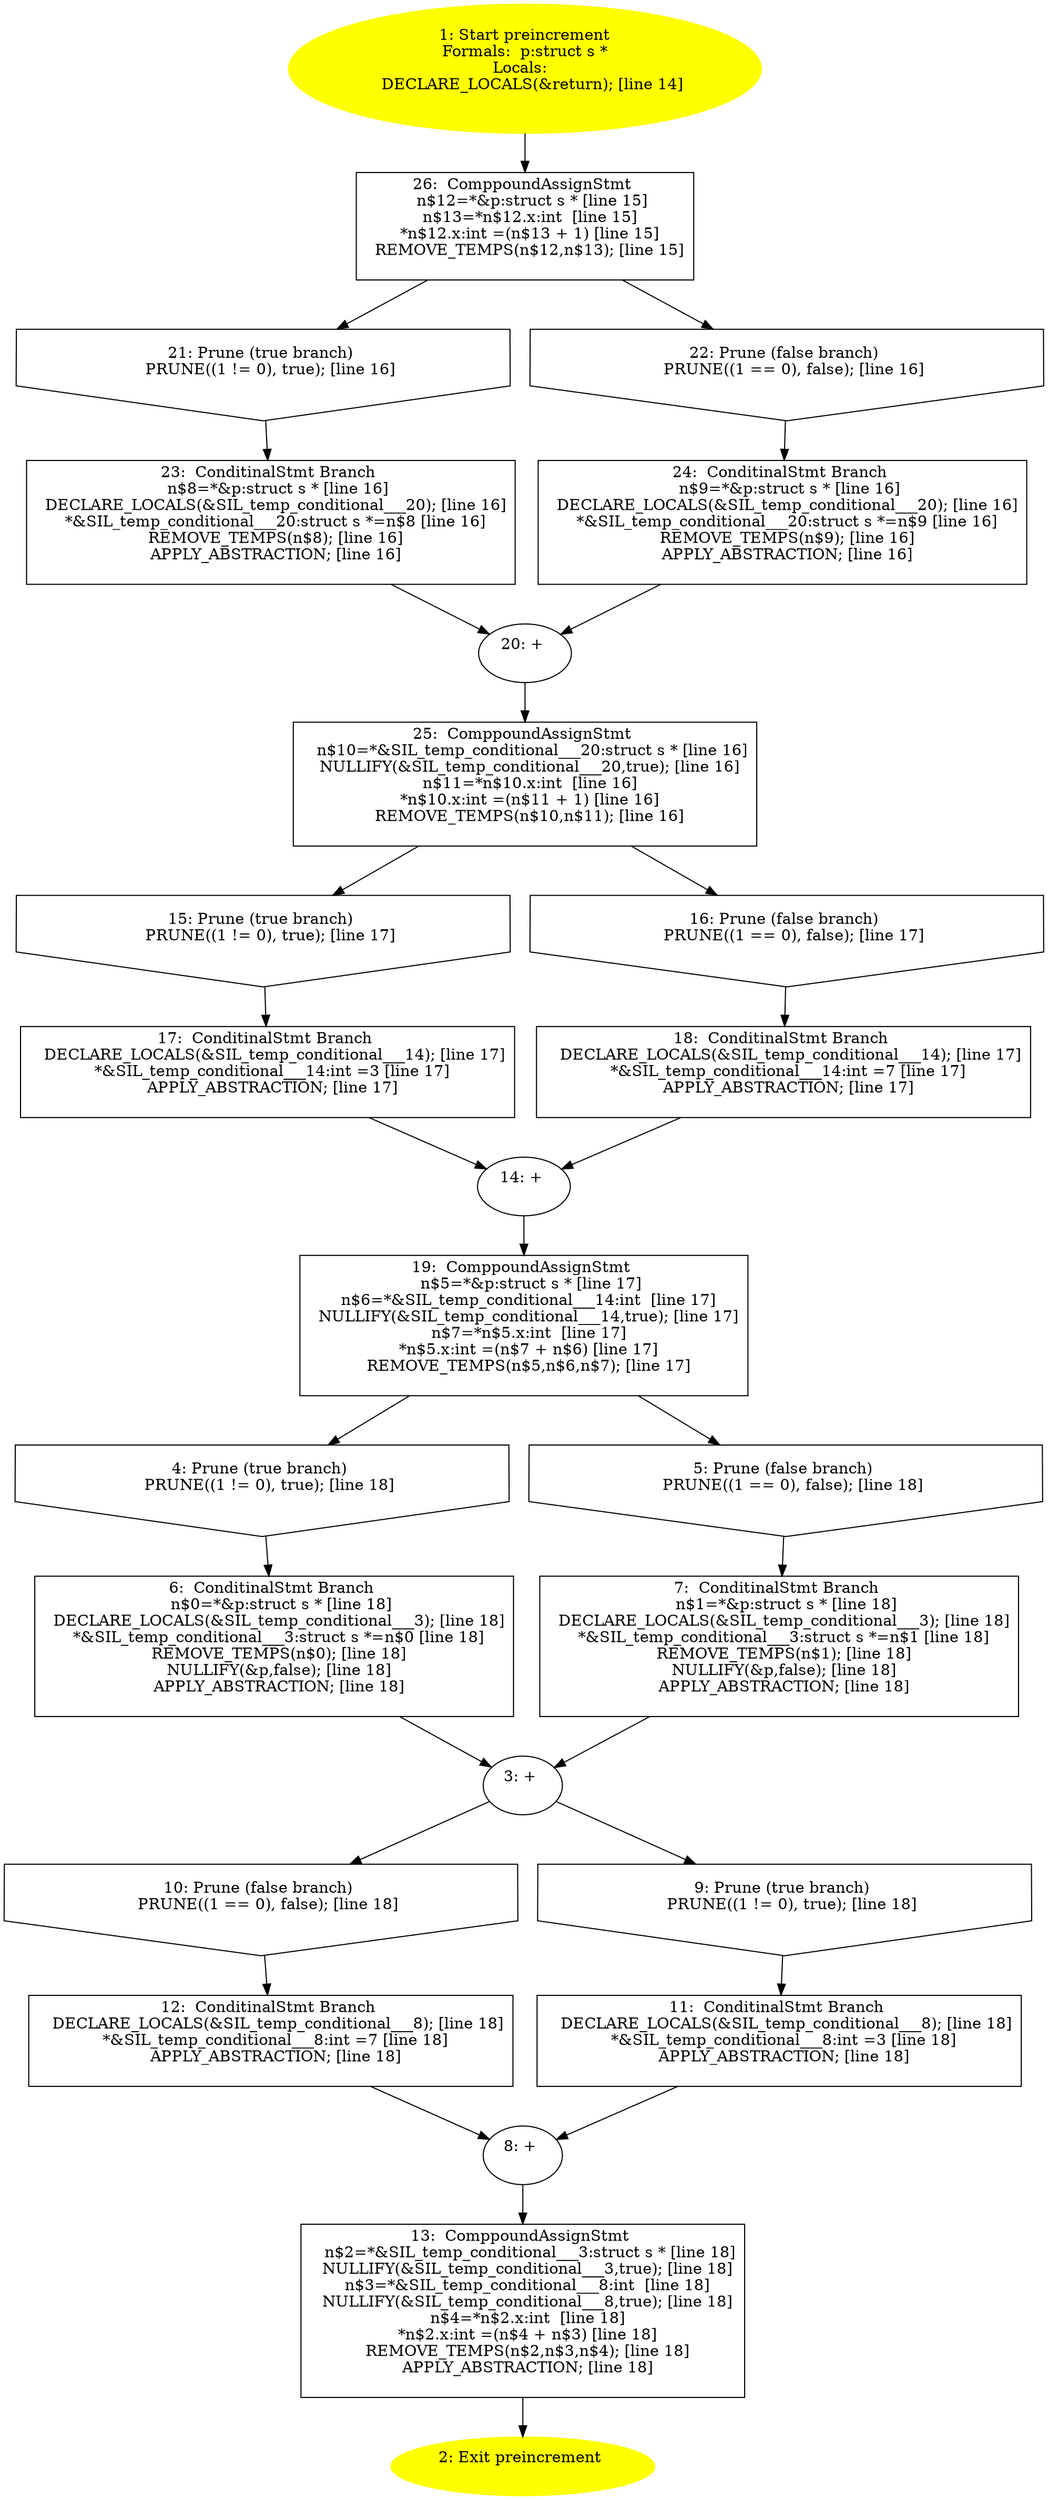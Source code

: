 digraph iCFG {
26 [label="26:  ComppoundAssignStmt \n   n$12=*&p:struct s * [line 15]\n  n$13=*n$12.x:int  [line 15]\n  *n$12.x:int =(n$13 + 1) [line 15]\n  REMOVE_TEMPS(n$12,n$13); [line 15]\n " shape="box"]
	

	 26 -> 21 ;
	 26 -> 22 ;
25 [label="25:  ComppoundAssignStmt \n   n$10=*&SIL_temp_conditional___20:struct s * [line 16]\n  NULLIFY(&SIL_temp_conditional___20,true); [line 16]\n  n$11=*n$10.x:int  [line 16]\n  *n$10.x:int =(n$11 + 1) [line 16]\n  REMOVE_TEMPS(n$10,n$11); [line 16]\n " shape="box"]
	

	 25 -> 15 ;
	 25 -> 16 ;
24 [label="24:  ConditinalStmt Branch \n   n$9=*&p:struct s * [line 16]\n  DECLARE_LOCALS(&SIL_temp_conditional___20); [line 16]\n  *&SIL_temp_conditional___20:struct s *=n$9 [line 16]\n  REMOVE_TEMPS(n$9); [line 16]\n  APPLY_ABSTRACTION; [line 16]\n " shape="box"]
	

	 24 -> 20 ;
23 [label="23:  ConditinalStmt Branch \n   n$8=*&p:struct s * [line 16]\n  DECLARE_LOCALS(&SIL_temp_conditional___20); [line 16]\n  *&SIL_temp_conditional___20:struct s *=n$8 [line 16]\n  REMOVE_TEMPS(n$8); [line 16]\n  APPLY_ABSTRACTION; [line 16]\n " shape="box"]
	

	 23 -> 20 ;
22 [label="22: Prune (false branch) \n   PRUNE((1 == 0), false); [line 16]\n " shape="invhouse"]
	

	 22 -> 24 ;
21 [label="21: Prune (true branch) \n   PRUNE((1 != 0), true); [line 16]\n " shape="invhouse"]
	

	 21 -> 23 ;
20 [label="20: + \n  " ]
	

	 20 -> 25 ;
19 [label="19:  ComppoundAssignStmt \n   n$5=*&p:struct s * [line 17]\n  n$6=*&SIL_temp_conditional___14:int  [line 17]\n  NULLIFY(&SIL_temp_conditional___14,true); [line 17]\n  n$7=*n$5.x:int  [line 17]\n  *n$5.x:int =(n$7 + n$6) [line 17]\n  REMOVE_TEMPS(n$5,n$6,n$7); [line 17]\n " shape="box"]
	

	 19 -> 4 ;
	 19 -> 5 ;
18 [label="18:  ConditinalStmt Branch \n   DECLARE_LOCALS(&SIL_temp_conditional___14); [line 17]\n  *&SIL_temp_conditional___14:int =7 [line 17]\n  APPLY_ABSTRACTION; [line 17]\n " shape="box"]
	

	 18 -> 14 ;
17 [label="17:  ConditinalStmt Branch \n   DECLARE_LOCALS(&SIL_temp_conditional___14); [line 17]\n  *&SIL_temp_conditional___14:int =3 [line 17]\n  APPLY_ABSTRACTION; [line 17]\n " shape="box"]
	

	 17 -> 14 ;
16 [label="16: Prune (false branch) \n   PRUNE((1 == 0), false); [line 17]\n " shape="invhouse"]
	

	 16 -> 18 ;
15 [label="15: Prune (true branch) \n   PRUNE((1 != 0), true); [line 17]\n " shape="invhouse"]
	

	 15 -> 17 ;
14 [label="14: + \n  " ]
	

	 14 -> 19 ;
13 [label="13:  ComppoundAssignStmt \n   n$2=*&SIL_temp_conditional___3:struct s * [line 18]\n  NULLIFY(&SIL_temp_conditional___3,true); [line 18]\n  n$3=*&SIL_temp_conditional___8:int  [line 18]\n  NULLIFY(&SIL_temp_conditional___8,true); [line 18]\n  n$4=*n$2.x:int  [line 18]\n  *n$2.x:int =(n$4 + n$3) [line 18]\n  REMOVE_TEMPS(n$2,n$3,n$4); [line 18]\n  APPLY_ABSTRACTION; [line 18]\n " shape="box"]
	

	 13 -> 2 ;
12 [label="12:  ConditinalStmt Branch \n   DECLARE_LOCALS(&SIL_temp_conditional___8); [line 18]\n  *&SIL_temp_conditional___8:int =7 [line 18]\n  APPLY_ABSTRACTION; [line 18]\n " shape="box"]
	

	 12 -> 8 ;
11 [label="11:  ConditinalStmt Branch \n   DECLARE_LOCALS(&SIL_temp_conditional___8); [line 18]\n  *&SIL_temp_conditional___8:int =3 [line 18]\n  APPLY_ABSTRACTION; [line 18]\n " shape="box"]
	

	 11 -> 8 ;
10 [label="10: Prune (false branch) \n   PRUNE((1 == 0), false); [line 18]\n " shape="invhouse"]
	

	 10 -> 12 ;
9 [label="9: Prune (true branch) \n   PRUNE((1 != 0), true); [line 18]\n " shape="invhouse"]
	

	 9 -> 11 ;
8 [label="8: + \n  " ]
	

	 8 -> 13 ;
7 [label="7:  ConditinalStmt Branch \n   n$1=*&p:struct s * [line 18]\n  DECLARE_LOCALS(&SIL_temp_conditional___3); [line 18]\n  *&SIL_temp_conditional___3:struct s *=n$1 [line 18]\n  REMOVE_TEMPS(n$1); [line 18]\n  NULLIFY(&p,false); [line 18]\n  APPLY_ABSTRACTION; [line 18]\n " shape="box"]
	

	 7 -> 3 ;
6 [label="6:  ConditinalStmt Branch \n   n$0=*&p:struct s * [line 18]\n  DECLARE_LOCALS(&SIL_temp_conditional___3); [line 18]\n  *&SIL_temp_conditional___3:struct s *=n$0 [line 18]\n  REMOVE_TEMPS(n$0); [line 18]\n  NULLIFY(&p,false); [line 18]\n  APPLY_ABSTRACTION; [line 18]\n " shape="box"]
	

	 6 -> 3 ;
5 [label="5: Prune (false branch) \n   PRUNE((1 == 0), false); [line 18]\n " shape="invhouse"]
	

	 5 -> 7 ;
4 [label="4: Prune (true branch) \n   PRUNE((1 != 0), true); [line 18]\n " shape="invhouse"]
	

	 4 -> 6 ;
3 [label="3: + \n  " ]
	

	 3 -> 9 ;
	 3 -> 10 ;
2 [label="2: Exit preincrement \n  " color=yellow style=filled]
	

1 [label="1: Start preincrement\nFormals:  p:struct s *\nLocals:  \n   DECLARE_LOCALS(&return); [line 14]\n " color=yellow style=filled]
	

	 1 -> 26 ;
}
